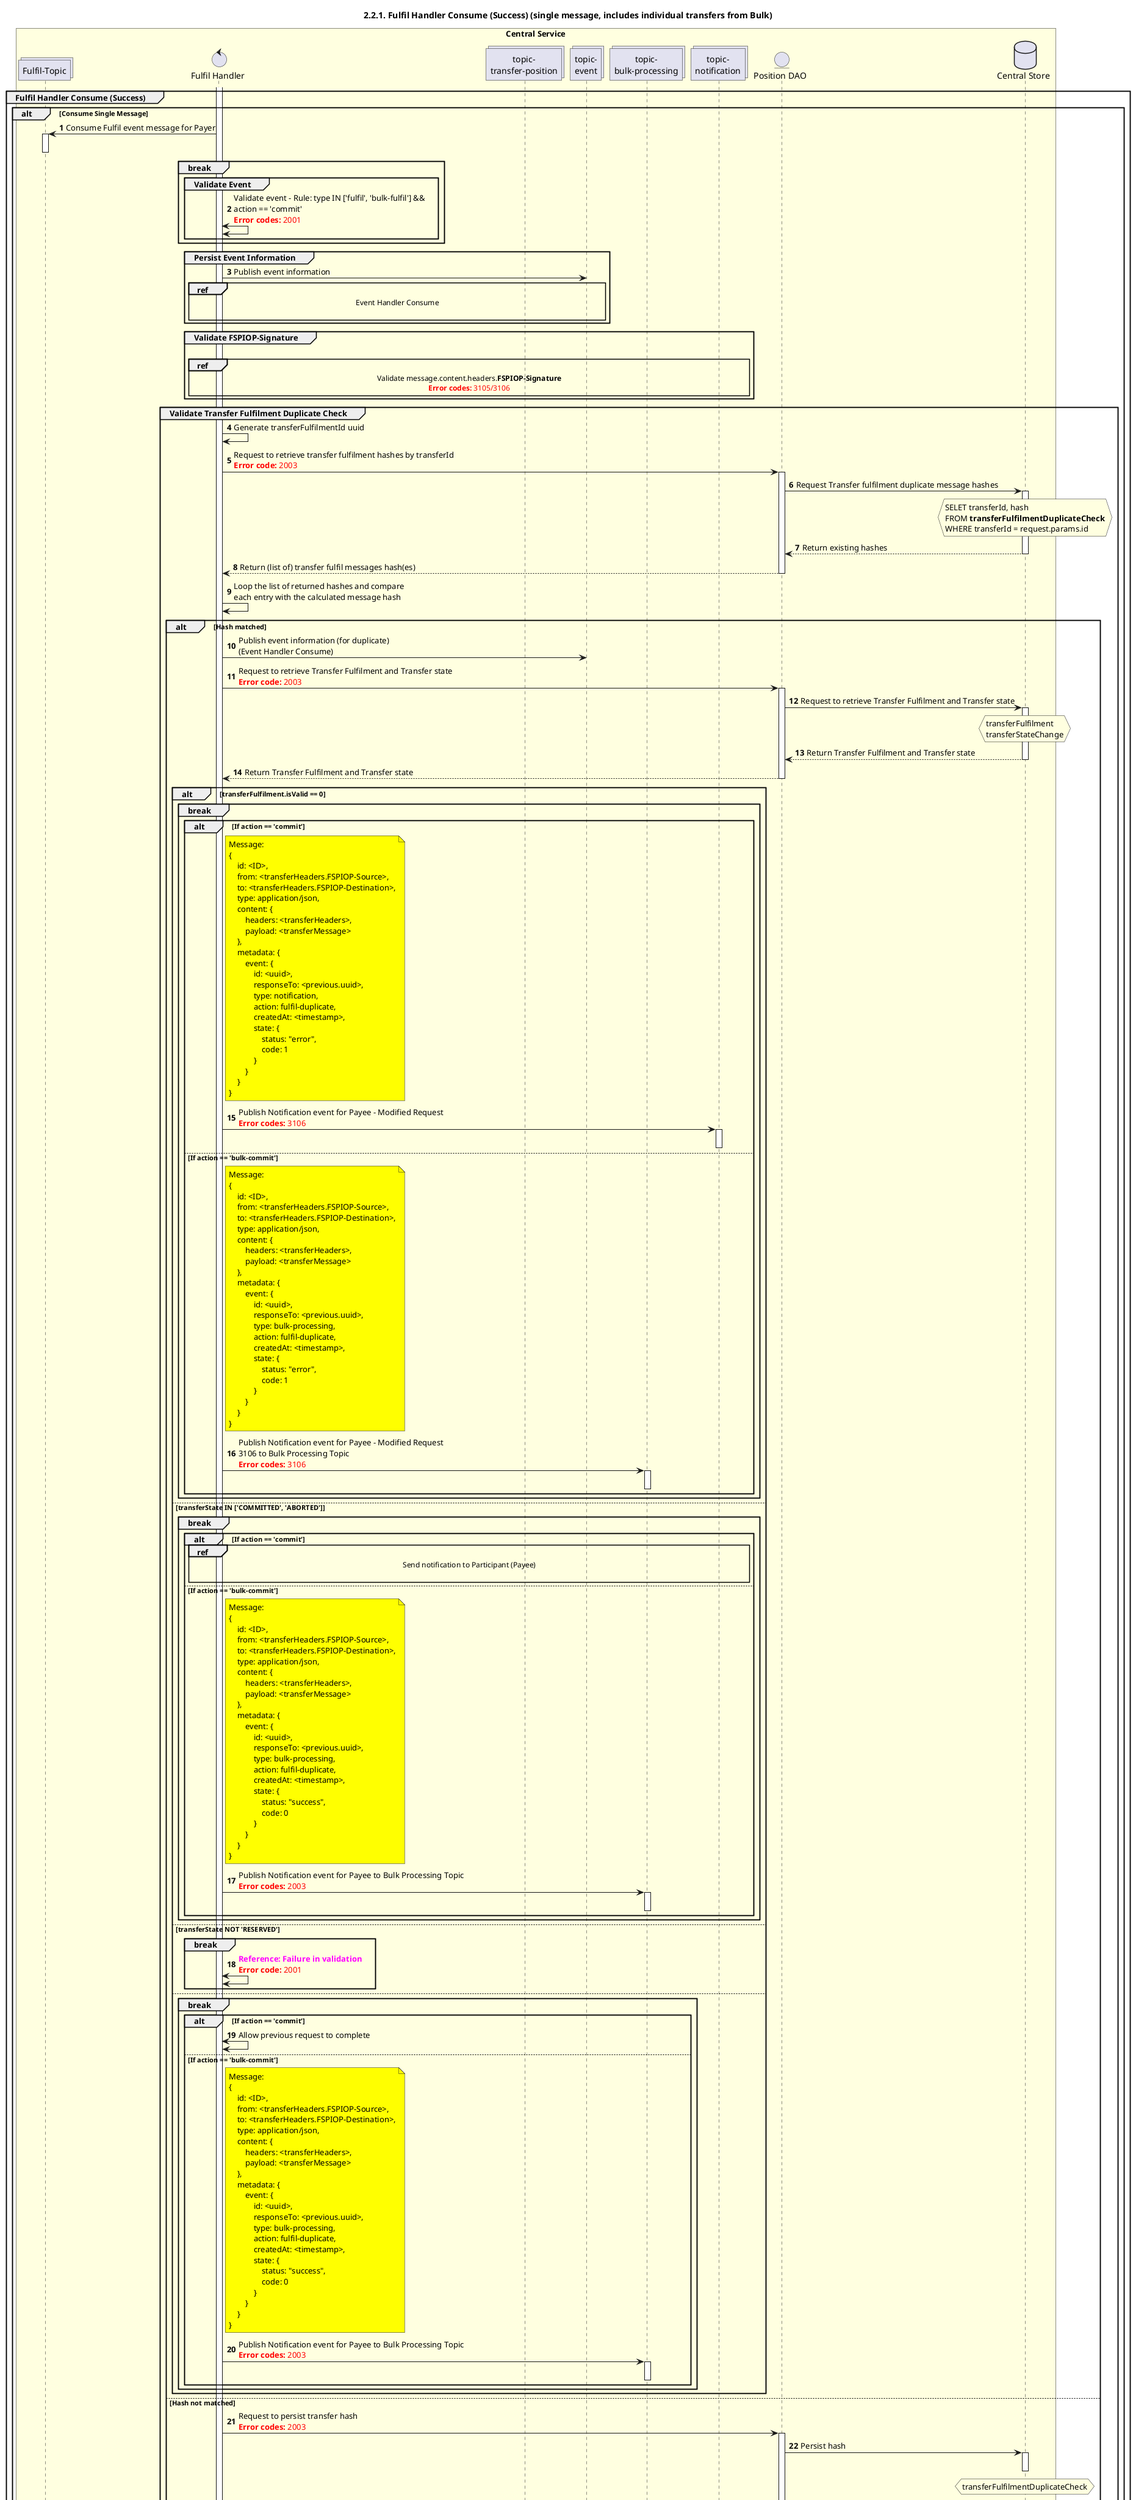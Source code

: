 /'*****
 License
 --------------
 Copyright © 2017 Bill & Melinda Gates Foundation
 The Mojaloop files are made available by the Bill & Melinda Gates Foundation under the Apache License, Version 2.0 (the "License") and you may not use these files except in compliance with the License. You may obtain a copy of the License at
 http://www.apache.org/licenses/LICENSE-2.0
 Unless required by applicable law or agreed to in writing, the Mojaloop files are distributed on an "AS IS" BASIS, WITHOUT WARRANTIES OR CONDITIONS OF ANY KIND, either express or implied. See the License for the specific language governing permissions and limitations under the License.
 Contributors
 --------------
 This is the official list of the Mojaloop project contributors for this file.
 Names of the original copyright holders (individuals or organizations)
 should be listed with a '*' in the first column. People who have
 contributed from an organization can be listed under the organization
 that actually holds the copyright for their contributions (see the
 Gates Foundation organization for an example). Those individuals should have
 their names indented and be marked with a '-'. Email address can be added
 optionally within square brackets <email>.
 * Gates Foundation
 - Name Surname <name.surname@gatesfoundation.com>

 * Georgi Georgiev <georgi.georgiev@modusbox.com>
 * Rajiv Mothilal <rajiv.mothilal@modusbox.com>
 * Sam Kummary <sam@modusbox.com>
 --------------
 ******'/

@startuml
' declate title
title 2.2.1. Fulfil Handler Consume (Success) (single message, includes individual transfers from Bulk)

autonumber

' Actor Keys:
'   boundary - APIs/Interfaces, etc
'   collections - Kafka Topics
'   control - Kafka Consumers
'   entity - Database Access Objects
'   database - Database Persistance Store
' declare actors
collections "Fulfil-Topic" as TOPIC_FULFIL
control "Fulfil Handler" as FULF_HANDLER
collections "topic-\nevent" as TOPIC_EVENT
collections "topic-\ntransfer-position" as TOPIC_TRANSFER_POSITION
collections "topic-\nnotification" as TOPIC_NOTIFICATIONS
collections "topic-\nbulk-processing" as TOPIC_BULK_PROCESSING
entity "Position DAO" as POS_DAO
database "Central Store" as DB
box "Central Service" #LightYellow
    participant TOPIC_FULFIL
    participant FULF_HANDLER
    participant TOPIC_TRANSFER_POSITION
    participant TOPIC_EVENT
    participant TOPIC_BULK_PROCESSING
    participant TOPIC_NOTIFICATIONS
    participant POS_DAO
    participant DB
end box
' start flow
activate FULF_HANDLER
group Fulfil Handler Consume (Success)
    alt Consume Single Message
        TOPIC_FULFIL <- FULF_HANDLER: Consume Fulfil event message for Payer
        activate TOPIC_FULFIL
        deactivate TOPIC_FULFIL
        break
            group Validate Event
                FULF_HANDLER <-> FULF_HANDLER: Validate event - Rule: type IN ['fulfil', 'bulk-fulfil'] &&\naction == 'commit'\n<color #FF0000><b>Error codes:</b> 2001</color>
            end
        end
        group Persist Event Information
            FULF_HANDLER -> TOPIC_EVENT: Publish event information
            ref over FULF_HANDLER, TOPIC_EVENT: Event Handler Consume\n
        end
        group Validate FSPIOP-Signature
            |||
            ref over FULF_HANDLER, TOPIC_NOTIFICATIONS: Validate message.content.headers.**FSPIOP-Signature**\n<color #FF0000><b>Error codes:</b> 3105/3106</color>
        end
        group Validate Transfer Fulfilment Duplicate Check
            FULF_HANDLER -> FULF_HANDLER: Generate transferFulfilmentId uuid
            FULF_HANDLER -> POS_DAO: Request to retrieve transfer fulfilment hashes by transferId\n<color #FF0000><b>Error code:</b> 2003</color>
            activate POS_DAO
            POS_DAO -> DB: Request Transfer fulfilment duplicate message hashes
            hnote over DB #lightyellow
                SELET transferId, hash
                FROM **transferFulfilmentDuplicateCheck**
                WHERE transferId = request.params.id
            end note
            activate DB
            POS_DAO <-- DB: Return existing hashes
            deactivate DB
            POS_DAO --> FULF_HANDLER: Return (list of) transfer fulfil messages hash(es)
            deactivate POS_DAO
            FULF_HANDLER -> FULF_HANDLER: Loop the list of returned hashes and compare \neach entry with the calculated message hash
            alt Hash matched
                ' Need to check what respond with same results if finalised then resend, else ignore and wait for response
                FULF_HANDLER -> TOPIC_EVENT: Publish event information (for duplicate) \n(Event Handler Consume)
                FULF_HANDLER -> POS_DAO: Request to retrieve Transfer Fulfilment and Transfer state\n<color #FF0000><b>Error code:</b> 2003</color>
                activate POS_DAO
                POS_DAO -> DB: Request to retrieve Transfer Fulfilment and Transfer state
                hnote over DB #lightyellow
                    transferFulfilment
                    transferStateChange
                end note
                activate DB
                POS_DAO <-- DB: Return Transfer Fulfilment and Transfer state
                deactivate DB
                POS_DAO --> FULF_HANDLER: Return Transfer Fulfilment and Transfer state
                deactivate POS_DAO
                alt transferFulfilment.isValid == 0
                    break
                        alt If action == 'commit'
                            note right of FULF_HANDLER #yellow
                            Message:
                            {
                                id: <ID>,
                                from: <transferHeaders.FSPIOP-Source>,
                                to: <transferHeaders.FSPIOP-Destination>,
                                type: application/json,
                                content: {
                                    headers: <transferHeaders>,
                                    payload: <transferMessage>
                                },
                                metadata: {
                                    event: {
                                        id: <uuid>,
                                        responseTo: <previous.uuid>,
                                        type: notification,
                                        action: fulfil-duplicate,
                                        createdAt: <timestamp>,
                                        state: {
                                            status: "error",
                                            code: 1
                                        }
                                    }
                                }
                            }
                            end note
                            FULF_HANDLER -> TOPIC_NOTIFICATIONS: Publish Notification event for Payee - Modified Request\n<color #FF0000><b>Error codes:</b> 3106</color>
                            activate TOPIC_NOTIFICATIONS
                            deactivate TOPIC_NOTIFICATIONS
                        else If action == 'bulk-commit'
                            note right of FULF_HANDLER #yellow
                            Message:
                            {
                                id: <ID>,
                                from: <transferHeaders.FSPIOP-Source>,
                                to: <transferHeaders.FSPIOP-Destination>,
                                type: application/json,
                                content: {
                                    headers: <transferHeaders>,
                                    payload: <transferMessage>
                                },
                                metadata: {
                                    event: {
                                        id: <uuid>,
                                        responseTo: <previous.uuid>,
                                        type: bulk-processing,
                                        action: fulfil-duplicate,
                                        createdAt: <timestamp>,
                                        state: {
                                            status: "error",
                                            code: 1
                                        }
                                    }
                                }
                            }
                            end note
                            FULF_HANDLER -> TOPIC_BULK_PROCESSING: Publish Notification event for Payee - Modified Request \n3106 to Bulk Processing Topic\n<color #FF0000><b>Error codes:</b> 3106</color>
                            activate TOPIC_BULK_PROCESSING
                            deactivate TOPIC_BULK_PROCESSING
                        end
                    end
                else transferState IN ['COMMITTED', 'ABORTED']
                    break
                        alt If action == 'commit'
                            ref over FULF_HANDLER, TOPIC_NOTIFICATIONS: Send notification to Participant (Payee)\n
                        else If action == 'bulk-commit'
                            note right of FULF_HANDLER #yellow
                            Message:
                            {
                                id: <ID>,
                                from: <transferHeaders.FSPIOP-Source>,
                                to: <transferHeaders.FSPIOP-Destination>,
                                type: application/json,
                                content: {
                                    headers: <transferHeaders>,
                                    payload: <transferMessage>
                                },
                                metadata: {
                                    event: {
                                        id: <uuid>,
                                        responseTo: <previous.uuid>,
                                        type: bulk-processing,
                                        action: fulfil-duplicate,
                                        createdAt: <timestamp>,
                                        state: {
                                            status: "success",
                                            code: 0
                                        }
                                    }
                                }
                            }
                            end note
                            FULF_HANDLER -> TOPIC_BULK_PROCESSING: Publish Notification event for Payee to Bulk Processing Topic\n<color #FF0000><b>Error codes:</b> 2003</color>
                            activate TOPIC_BULK_PROCESSING
                            deactivate TOPIC_BULK_PROCESSING
                        end
                    end
                else transferState NOT 'RESERVED'
                    break
                        FULF_HANDLER <-> FULF_HANDLER: <color Magenta><b>Reference: Failure in validation</b></color>\n<color #FF0000><b>Error code:</b> 2001</color>
                    end
                else
                    break
                        alt If action == 'commit'
                            FULF_HANDLER <-> FULF_HANDLER: Allow previous request to complete
                        else If action == 'bulk-commit'
                            note right of FULF_HANDLER #yellow
                            Message:
                            {
                                id: <ID>,
                                from: <transferHeaders.FSPIOP-Source>,
                                to: <transferHeaders.FSPIOP-Destination>,
                                type: application/json,
                                content: {
                                    headers: <transferHeaders>,
                                    payload: <transferMessage>
                                },
                                metadata: {
                                    event: {
                                        id: <uuid>,
                                        responseTo: <previous.uuid>,
                                        type: bulk-processing,
                                        action: fulfil-duplicate,
                                        createdAt: <timestamp>,
                                        state: {
                                            status: "success",
                                            code: 0
                                        }
                                    }
                                }
                            }
                            end note
                            FULF_HANDLER -> TOPIC_BULK_PROCESSING: Publish Notification event for Payee to Bulk Processing Topic\n<color #FF0000><b>Error codes:</b> 2003</color>
                            activate TOPIC_BULK_PROCESSING
                            deactivate TOPIC_BULK_PROCESSING
                        end
                    end
                end
            else Hash not matched
                FULF_HANDLER -> POS_DAO: Request to persist transfer hash\n<color #FF0000><b>Error codes:</b> 2003</color>
                activate POS_DAO
                POS_DAO -> DB: Persist hash
                hnote over DB #lightyellow
                    transferFulfilmentDuplicateCheck
                end note
                activate DB
                deactivate DB
                POS_DAO --> FULF_HANDLER: Return success
                deactivate POS_DAO
            end
        end
        group Validate and persist Transfer Fulfilment
            FULF_HANDLER -> POS_DAO: Request information for the validate checks\n<color #FF0000><b>Error code:</b> 2003</color>
            activate POS_DAO
            POS_DAO -> DB: Fetch from database
            activate DB
            hnote over DB #lightyellow
                transfer
            end note
            DB --> POS_DAO
            deactivate DB
            FULF_HANDLER <-- POS_DAO: Return transfer
            deactivate POS_DAO
            FULF_HANDLER ->FULF_HANDLER: Validate that Transfer.ilpCondition = SHA-256 (content.payload.fulfilment)\n<color #FF0000><b>Error code:</b> 2001</color>
            FULF_HANDLER -> FULF_HANDLER: Validate expirationDate\n<color #FF0000><b>Error code:</b> 3303</color>

            opt Transfer.ilpCondition validate successful
                group Request current Settlement Window
                    FULF_HANDLER -> POS_DAO: Request to retrieve current/latest transfer settlement window\n<color #FF0000><b>Error code:</b> 2003</color>
                    activate POS_DAO
                    POS_DAO -> DB: Fetch settlementWindowId
                    activate DB
                    hnote over DB #lightyellow
                        settlementWindow
                    end note
                    DB --> POS_DAO
                    deactivate DB
                    FULF_HANDLER <-- POS_DAO: Return settlementWindowId to be appended during transferFulfilment insert\n**TODO**: During settlement design make sure transfers in 'RECEIVED-FULFIL'\nstate are updated to the next settlement window
                    deactivate POS_DAO
                end
            end

            group Persist fulfilment
                FULF_HANDLER -> POS_DAO: Persist fulfilment with the result of the above check (transferFulfilment.isValid)\n<color #FF0000><b>Error code:</b> 2003</color>
                activate POS_DAO
                POS_DAO -> DB: Persist to database
                activate DB
                deactivate DB
                hnote over DB #lightyellow
                    transferFulfilment
                    transferExtension
                end note
                FULF_HANDLER <-- POS_DAO: Return success
                deactivate POS_DAO
            end

            alt Transfer.ilpCondition validate successful
                group Persist Transfer State (with transferState='RECEIVED-FULFIL')
                    FULF_HANDLER -> POS_DAO: Request to persist transfer state\n<color #FF0000><b>Error code:</b> 2003</color>
                    activate POS_DAO
                    POS_DAO -> DB: Persist transfer state
                    activate DB
                    hnote over DB #lightyellow
                        transferStateChange
                    end note
                    deactivate DB
                    POS_DAO --> FULF_HANDLER: Return success
                    deactivate POS_DAO
                end

                alt If action == 'commit'
                    note right of FULF_HANDLER #yellow
                        Message:
                        {
                            id: <ID>,
                            from: <transferHeaders.FSPIOP-Source>,
                            to: <transferHeaders.FSPIOP-Destination>,
                            type: application/json,
                            content: {
                                headers: <transferHeaders>,
                                payload: <transferMessage>
                            },
                            metadata: {
                                event: {
                                    id: <uuid>,
                                    responseTo: <previous.uuid>,
                                    type: position,
                                    action: commit,
                                    createdAt: <timestamp>,
                                    state: {
                                        status: "success",
                                        code: 0
                                    }
                                }
                            }
                        }
                    end note
                    FULF_HANDLER -> TOPIC_TRANSFER_POSITION: Route & Publish Position event for Payee
                    activate TOPIC_TRANSFER_POSITION
                    deactivate TOPIC_TRANSFER_POSITION
                else If action == 'bulk-commit'
                    note right of FULF_HANDLER #yellow
                        Message:
                        {
                            id: <ID>,
                            from: <transferHeaders.FSPIOP-Source>,
                            to: <transferHeaders.FSPIOP-Destination>,
                            type: application/json,
                            content: {
                                headers: <transferHeaders>,
                                payload: <transferMessage>
                            },
                            metadata: {
                                event: {
                                    id: <uuid>,
                                    responseTo: <previous.uuid>,
                                    type: position,
                                    action: bulk-commit,
                                    createdAt: <timestamp>,
                                    state: {
                                        status: "success",
                                        code: 0
                                    }
                                }
                            }
                        }
                    end note
                    FULF_HANDLER -> TOPIC_TRANSFER_POSITION: Route & Publish Position event for Payee
                    activate TOPIC_TRANSFER_POSITION
                    deactivate TOPIC_TRANSFER_POSITION
                end
            else Validate Fulfil Transfer not successful
                break
                    FULF_HANDLER -> FULF_HANDLER: Route & Publish Notification event for Payee\n<color Magenta><b>Reference: Failure in validation</b></color>
                end
            end
        end
    else Consume Batch Messages
        note left of FULF_HANDLER #lightblue
            To be delivered by future story
        end note
    end
end

group Reference: Failure in validation
    alt If action == 'bulk-commit'
        note right of FULF_HANDLER #yellow
        Message:
        {
            id: <ID>,
            from: <transferHeaders.FSPIOP-Source>,
            to: <transferHeaders.FSPIOP-Destination>,
            type: application/json,
            content: {
                headers: <transferHeaders>,
                payload: <transferMessage>
            },
            metadata: {
                event: {
                    id: <uuid>,
                    responseTo: <previous.uuid>,
                    type: bulk-processing,
                    action: bulk-commit,
                    createdAt: <timestamp>,
                    state: {
                        status: "error",
                        code: 1
                    }
                }
            }
        }
        end note
        FULF_HANDLER -> TOPIC_BULK_PROCESSING: Publish Notification event for Payee to Bulk Processing Topic\n<color #FF0000><b>Error codes:</b> 2003</color>
        activate TOPIC_BULK_PROCESSING
        deactivate TOPIC_BULK_PROCESSING
    else If action == 'commit'
        note right of FULF_HANDLER #yellow
        Message:
        {
            id: <ID>,
            from: <transferHeaders.FSPIOP-Source>,
            to: <transferHeaders.FSPIOP-Destination>,
            type: application/json,
            content: {
                headers: <transferHeaders>,
                payload: <transferMessage>
            },
            metadata: {
                event: {
                    id: <uuid>,
                    responseTo: <previous.uuid>,
                    type: notification,
                    action: commit,
                    createdAt: <timestamp>,
                    state: {
                        status: "error",
                        code: 1
                    }
                }
            }
        }
        end note
        FULF_HANDLER -> TOPIC_NOTIFICATIONS: Route & Publish Notification event for Payee
        activate TOPIC_NOTIFICATIONS
        deactivate TOPIC_NOTIFICATIONS
    end
end

deactivate FULF_HANDLER
@enduml
